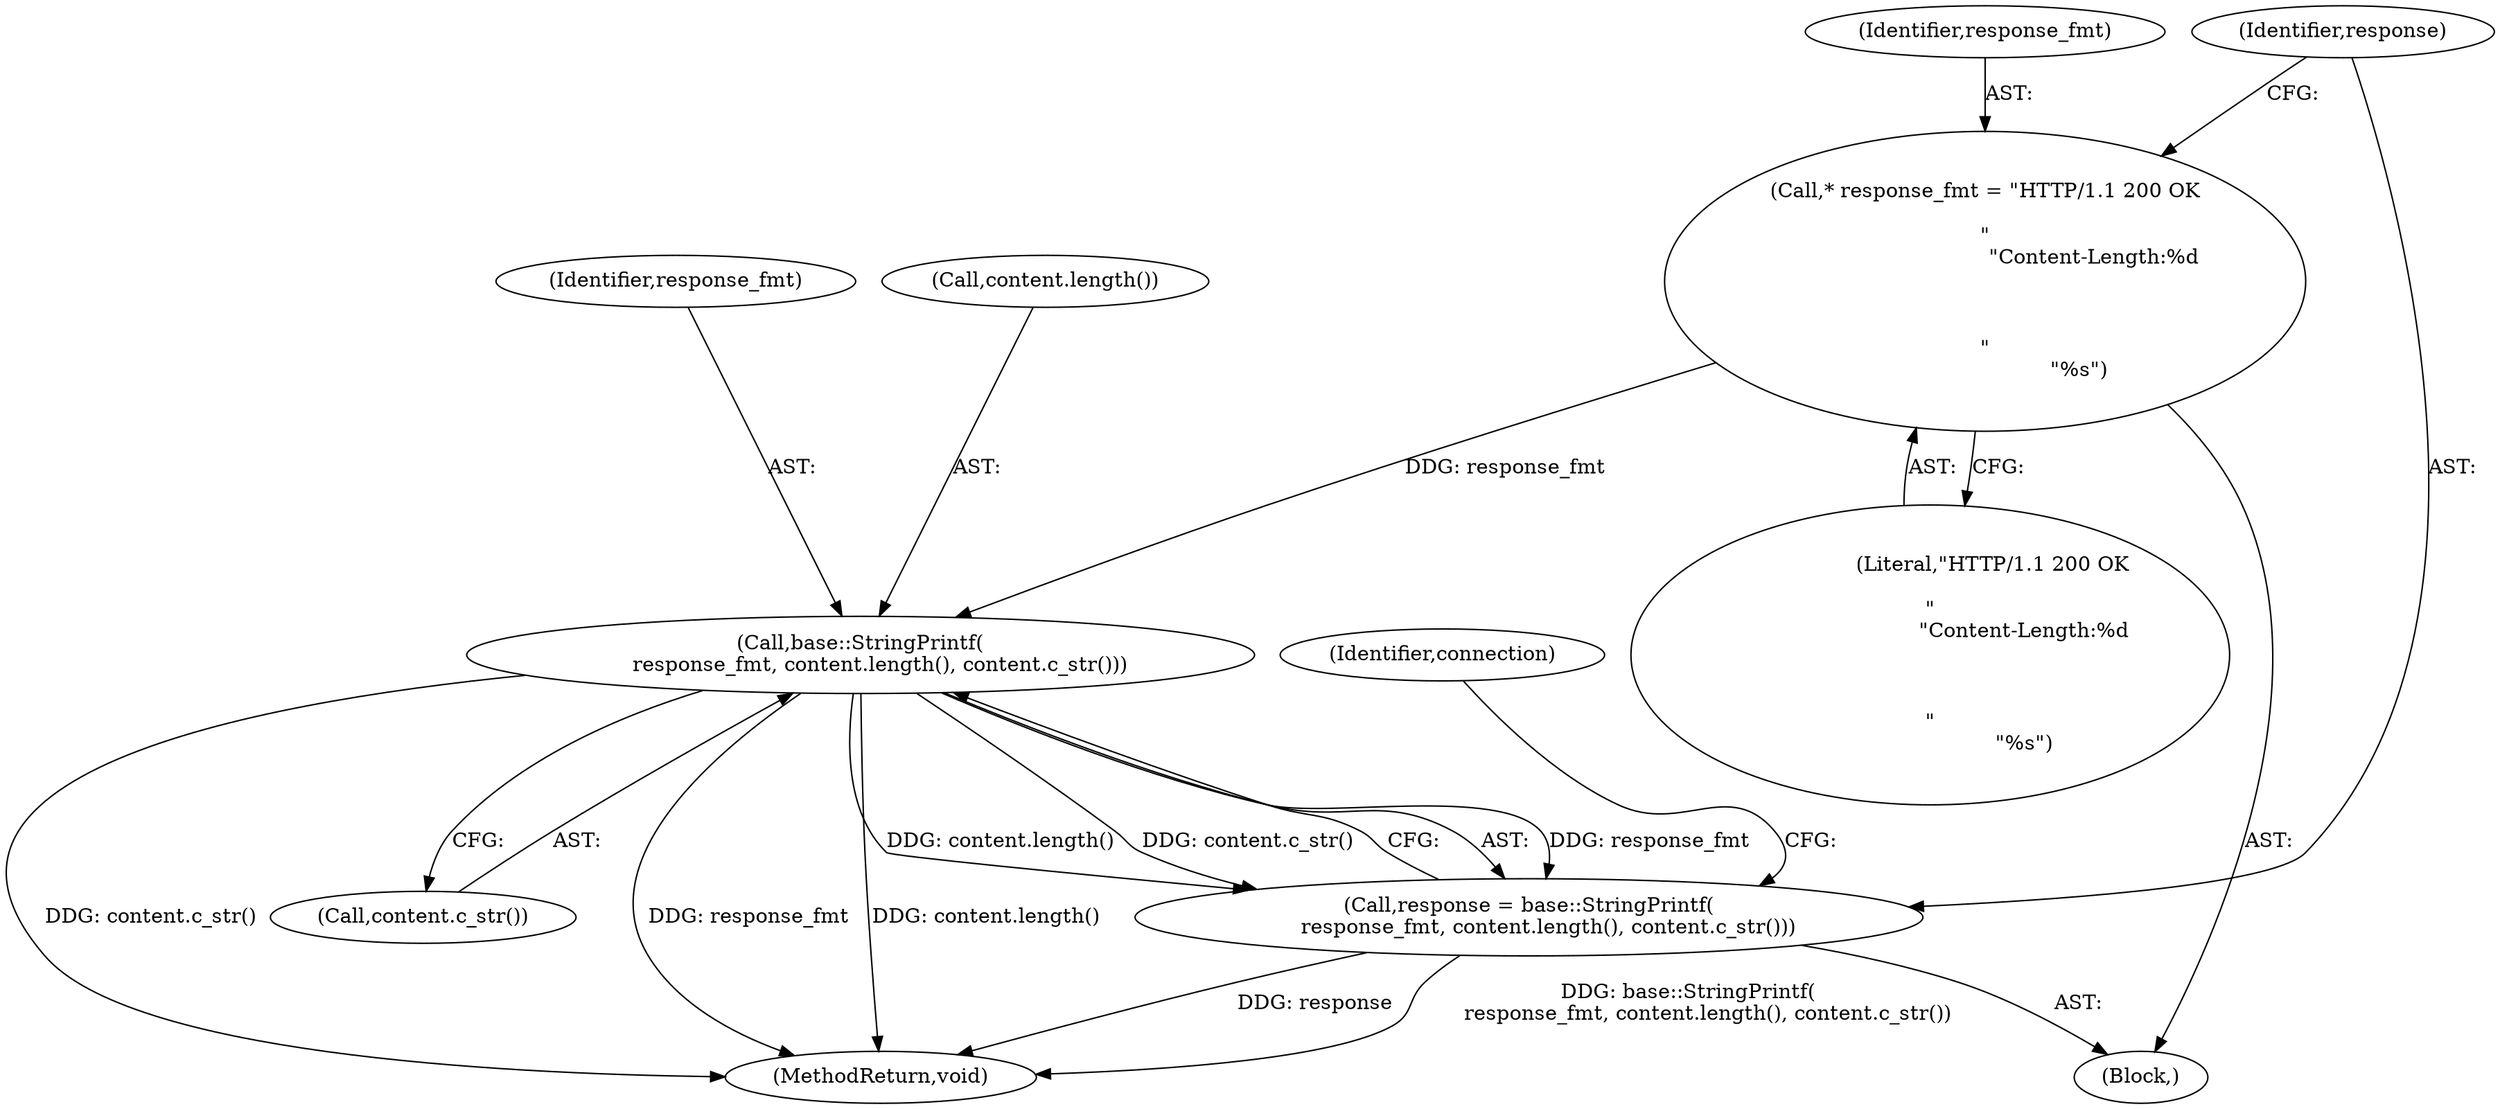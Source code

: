 digraph "0_Chrome_4ab22cfc619ee8ff17a8c50e289ec3b30731ceba_6@pointer" {
"1000105" [label="(Call,* response_fmt = \"HTTP/1.1 200 OK\r\n\"\n                             \"Content-Length:%d\r\n\r\n\"\n                             \"%s\")"];
"1000111" [label="(Call,base::StringPrintf(\n      response_fmt, content.length(), content.c_str()))"];
"1000109" [label="(Call,response = base::StringPrintf(\n      response_fmt, content.length(), content.c_str()))"];
"1000116" [label="(Identifier,connection)"];
"1000103" [label="(Block,)"];
"1000105" [label="(Call,* response_fmt = \"HTTP/1.1 200 OK\r\n\"\n                             \"Content-Length:%d\r\n\r\n\"\n                             \"%s\")"];
"1000114" [label="(Call,content.c_str())"];
"1000112" [label="(Identifier,response_fmt)"];
"1000111" [label="(Call,base::StringPrintf(\n      response_fmt, content.length(), content.c_str()))"];
"1000110" [label="(Identifier,response)"];
"1000109" [label="(Call,response = base::StringPrintf(\n      response_fmt, content.length(), content.c_str()))"];
"1000107" [label="(Literal,\"HTTP/1.1 200 OK\r\n\"\n                             \"Content-Length:%d\r\n\r\n\"\n                             \"%s\")"];
"1000106" [label="(Identifier,response_fmt)"];
"1000119" [label="(MethodReturn,void)"];
"1000113" [label="(Call,content.length())"];
"1000105" -> "1000103"  [label="AST: "];
"1000105" -> "1000107"  [label="CFG: "];
"1000106" -> "1000105"  [label="AST: "];
"1000107" -> "1000105"  [label="AST: "];
"1000110" -> "1000105"  [label="CFG: "];
"1000105" -> "1000111"  [label="DDG: response_fmt"];
"1000111" -> "1000109"  [label="AST: "];
"1000111" -> "1000114"  [label="CFG: "];
"1000112" -> "1000111"  [label="AST: "];
"1000113" -> "1000111"  [label="AST: "];
"1000114" -> "1000111"  [label="AST: "];
"1000109" -> "1000111"  [label="CFG: "];
"1000111" -> "1000119"  [label="DDG: content.c_str()"];
"1000111" -> "1000119"  [label="DDG: response_fmt"];
"1000111" -> "1000119"  [label="DDG: content.length()"];
"1000111" -> "1000109"  [label="DDG: response_fmt"];
"1000111" -> "1000109"  [label="DDG: content.length()"];
"1000111" -> "1000109"  [label="DDG: content.c_str()"];
"1000109" -> "1000103"  [label="AST: "];
"1000110" -> "1000109"  [label="AST: "];
"1000116" -> "1000109"  [label="CFG: "];
"1000109" -> "1000119"  [label="DDG: response"];
"1000109" -> "1000119"  [label="DDG: base::StringPrintf(\n      response_fmt, content.length(), content.c_str())"];
}
